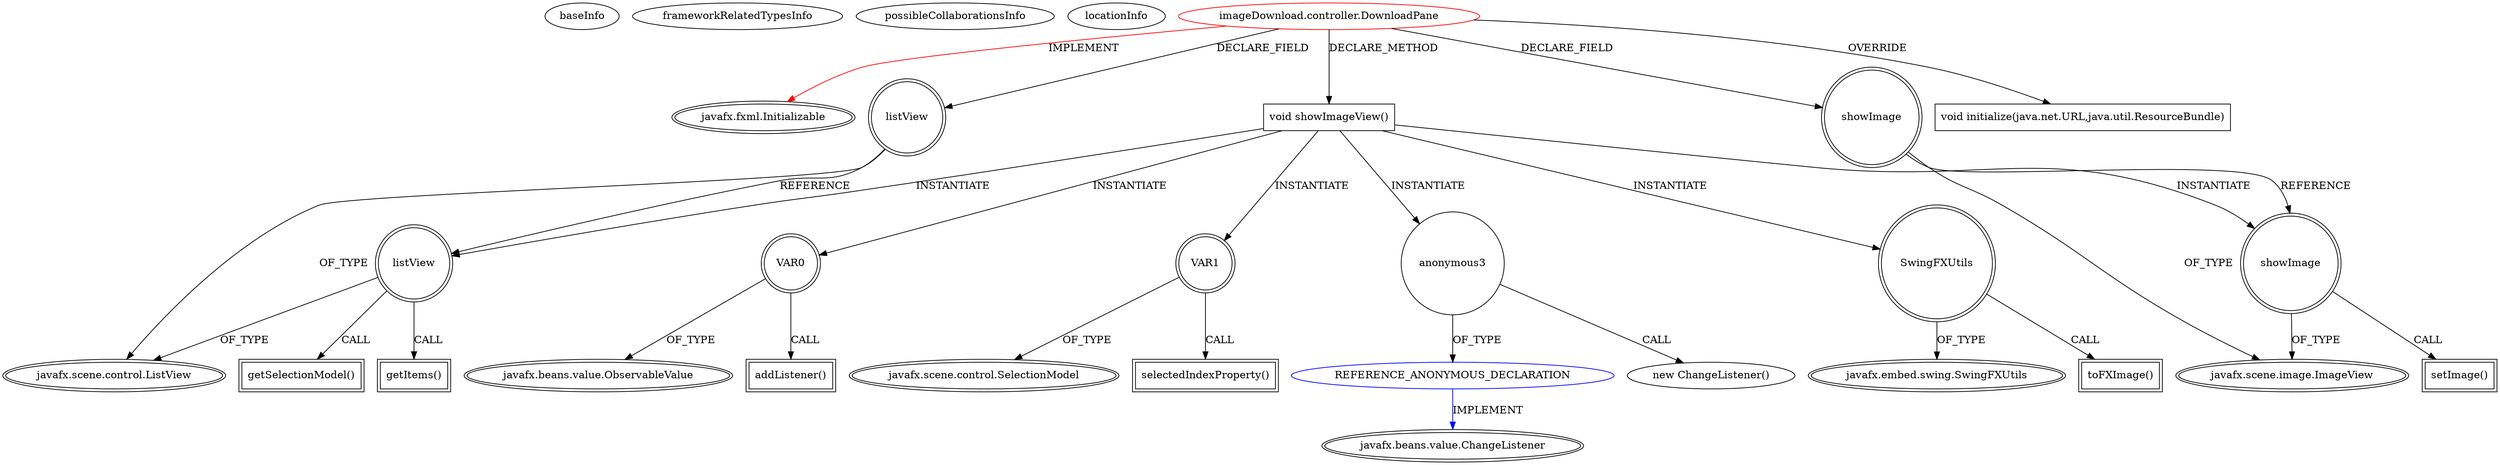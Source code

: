 digraph {
baseInfo[graphId=4262,category="extension_graph",isAnonymous=false,possibleRelation=true]
frameworkRelatedTypesInfo[0="javafx.fxml.Initializable"]
possibleCollaborationsInfo[0="4262~CLIENT_METHOD_DECLARATION-INSTANTIATION-~javafx.fxml.Initializable ~javafx.beans.value.ChangeListener ~false~true"]
locationInfo[projectName="stachura93-imageDownloadJavaFX",filePath="/stachura93-imageDownloadJavaFX/imageDownloadJavaFX-master/src/imageDownload/controller/DownloadPane.java",contextSignature="DownloadPane",graphId="4262"]
0[label="imageDownload.controller.DownloadPane",vertexType="ROOT_CLIENT_CLASS_DECLARATION",isFrameworkType=false,color=red]
1[label="javafx.fxml.Initializable",vertexType="FRAMEWORK_INTERFACE_TYPE",isFrameworkType=true,peripheries=2]
2[label="listView",vertexType="FIELD_DECLARATION",isFrameworkType=true,peripheries=2,shape=circle]
3[label="javafx.scene.control.ListView",vertexType="FRAMEWORK_CLASS_TYPE",isFrameworkType=true,peripheries=2]
4[label="showImage",vertexType="FIELD_DECLARATION",isFrameworkType=true,peripheries=2,shape=circle]
5[label="javafx.scene.image.ImageView",vertexType="FRAMEWORK_CLASS_TYPE",isFrameworkType=true,peripheries=2]
6[label="void initialize(java.net.URL,java.util.ResourceBundle)",vertexType="OVERRIDING_METHOD_DECLARATION",isFrameworkType=false,shape=box]
7[label="void showImageView()",vertexType="CLIENT_METHOD_DECLARATION",isFrameworkType=false,shape=box]
8[label="VAR0",vertexType="VARIABLE_EXPRESION",isFrameworkType=true,peripheries=2,shape=circle]
10[label="javafx.beans.value.ObservableValue",vertexType="FRAMEWORK_INTERFACE_TYPE",isFrameworkType=true,peripheries=2]
9[label="addListener()",vertexType="INSIDE_CALL",isFrameworkType=true,peripheries=2,shape=box]
11[label="VAR1",vertexType="VARIABLE_EXPRESION",isFrameworkType=true,peripheries=2,shape=circle]
13[label="javafx.scene.control.SelectionModel",vertexType="FRAMEWORK_CLASS_TYPE",isFrameworkType=true,peripheries=2]
12[label="selectedIndexProperty()",vertexType="INSIDE_CALL",isFrameworkType=true,peripheries=2,shape=box]
14[label="listView",vertexType="VARIABLE_EXPRESION",isFrameworkType=true,peripheries=2,shape=circle]
15[label="getSelectionModel()",vertexType="INSIDE_CALL",isFrameworkType=true,peripheries=2,shape=box]
18[label="anonymous3",vertexType="VARIABLE_EXPRESION",isFrameworkType=false,shape=circle]
19[label="REFERENCE_ANONYMOUS_DECLARATION",vertexType="REFERENCE_ANONYMOUS_DECLARATION",isFrameworkType=false,color=blue]
20[label="javafx.beans.value.ChangeListener",vertexType="FRAMEWORK_INTERFACE_TYPE",isFrameworkType=true,peripheries=2]
17[label="new ChangeListener()",vertexType="CONSTRUCTOR_CALL",isFrameworkType=false]
22[label="getItems()",vertexType="INSIDE_CALL",isFrameworkType=true,peripheries=2,shape=box]
23[label="SwingFXUtils",vertexType="VARIABLE_EXPRESION",isFrameworkType=true,peripheries=2,shape=circle]
25[label="javafx.embed.swing.SwingFXUtils",vertexType="FRAMEWORK_CLASS_TYPE",isFrameworkType=true,peripheries=2]
24[label="toFXImage()",vertexType="INSIDE_CALL",isFrameworkType=true,peripheries=2,shape=box]
26[label="showImage",vertexType="VARIABLE_EXPRESION",isFrameworkType=true,peripheries=2,shape=circle]
27[label="setImage()",vertexType="INSIDE_CALL",isFrameworkType=true,peripheries=2,shape=box]
0->1[label="IMPLEMENT",color=red]
0->2[label="DECLARE_FIELD"]
2->3[label="OF_TYPE"]
0->4[label="DECLARE_FIELD"]
4->5[label="OF_TYPE"]
0->6[label="OVERRIDE"]
0->7[label="DECLARE_METHOD"]
7->8[label="INSTANTIATE"]
8->10[label="OF_TYPE"]
8->9[label="CALL"]
7->11[label="INSTANTIATE"]
11->13[label="OF_TYPE"]
11->12[label="CALL"]
7->14[label="INSTANTIATE"]
2->14[label="REFERENCE"]
14->3[label="OF_TYPE"]
14->15[label="CALL"]
7->18[label="INSTANTIATE"]
19->20[label="IMPLEMENT",color=blue]
18->19[label="OF_TYPE"]
18->17[label="CALL"]
14->22[label="CALL"]
7->23[label="INSTANTIATE"]
23->25[label="OF_TYPE"]
23->24[label="CALL"]
7->26[label="INSTANTIATE"]
4->26[label="REFERENCE"]
26->5[label="OF_TYPE"]
26->27[label="CALL"]
}
